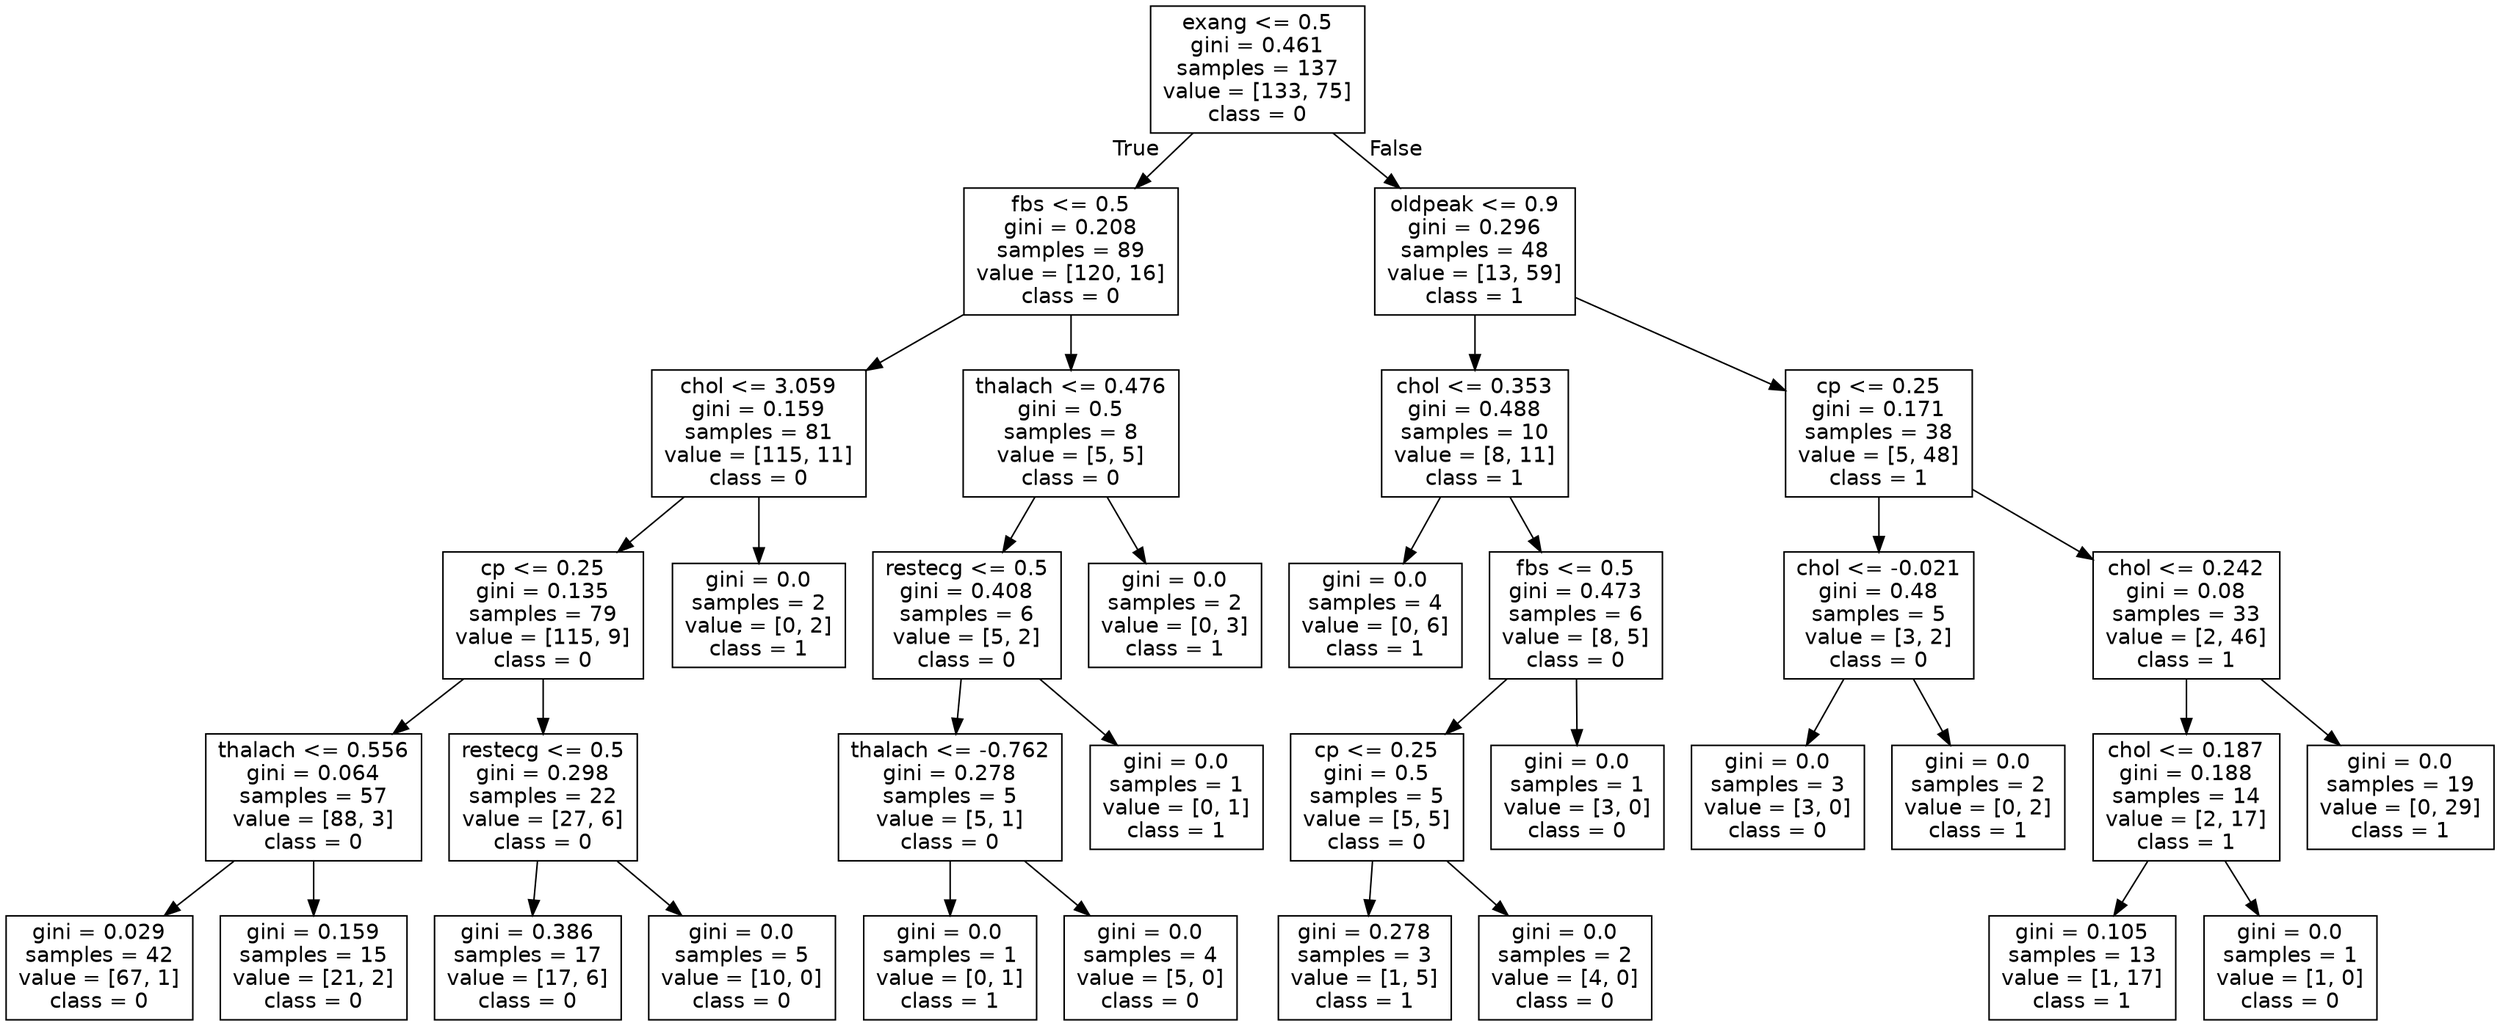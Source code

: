 digraph Tree {
node [shape=box, fontname="helvetica"] ;
edge [fontname="helvetica"] ;
0 [label="exang <= 0.5\ngini = 0.461\nsamples = 137\nvalue = [133, 75]\nclass = 0"] ;
1 [label="fbs <= 0.5\ngini = 0.208\nsamples = 89\nvalue = [120, 16]\nclass = 0"] ;
0 -> 1 [labeldistance=2.5, labelangle=45, headlabel="True"] ;
2 [label="chol <= 3.059\ngini = 0.159\nsamples = 81\nvalue = [115, 11]\nclass = 0"] ;
1 -> 2 ;
3 [label="cp <= 0.25\ngini = 0.135\nsamples = 79\nvalue = [115, 9]\nclass = 0"] ;
2 -> 3 ;
4 [label="thalach <= 0.556\ngini = 0.064\nsamples = 57\nvalue = [88, 3]\nclass = 0"] ;
3 -> 4 ;
5 [label="gini = 0.029\nsamples = 42\nvalue = [67, 1]\nclass = 0"] ;
4 -> 5 ;
6 [label="gini = 0.159\nsamples = 15\nvalue = [21, 2]\nclass = 0"] ;
4 -> 6 ;
7 [label="restecg <= 0.5\ngini = 0.298\nsamples = 22\nvalue = [27, 6]\nclass = 0"] ;
3 -> 7 ;
8 [label="gini = 0.386\nsamples = 17\nvalue = [17, 6]\nclass = 0"] ;
7 -> 8 ;
9 [label="gini = 0.0\nsamples = 5\nvalue = [10, 0]\nclass = 0"] ;
7 -> 9 ;
10 [label="gini = 0.0\nsamples = 2\nvalue = [0, 2]\nclass = 1"] ;
2 -> 10 ;
11 [label="thalach <= 0.476\ngini = 0.5\nsamples = 8\nvalue = [5, 5]\nclass = 0"] ;
1 -> 11 ;
12 [label="restecg <= 0.5\ngini = 0.408\nsamples = 6\nvalue = [5, 2]\nclass = 0"] ;
11 -> 12 ;
13 [label="thalach <= -0.762\ngini = 0.278\nsamples = 5\nvalue = [5, 1]\nclass = 0"] ;
12 -> 13 ;
14 [label="gini = 0.0\nsamples = 1\nvalue = [0, 1]\nclass = 1"] ;
13 -> 14 ;
15 [label="gini = 0.0\nsamples = 4\nvalue = [5, 0]\nclass = 0"] ;
13 -> 15 ;
16 [label="gini = 0.0\nsamples = 1\nvalue = [0, 1]\nclass = 1"] ;
12 -> 16 ;
17 [label="gini = 0.0\nsamples = 2\nvalue = [0, 3]\nclass = 1"] ;
11 -> 17 ;
18 [label="oldpeak <= 0.9\ngini = 0.296\nsamples = 48\nvalue = [13, 59]\nclass = 1"] ;
0 -> 18 [labeldistance=2.5, labelangle=-45, headlabel="False"] ;
19 [label="chol <= 0.353\ngini = 0.488\nsamples = 10\nvalue = [8, 11]\nclass = 1"] ;
18 -> 19 ;
20 [label="gini = 0.0\nsamples = 4\nvalue = [0, 6]\nclass = 1"] ;
19 -> 20 ;
21 [label="fbs <= 0.5\ngini = 0.473\nsamples = 6\nvalue = [8, 5]\nclass = 0"] ;
19 -> 21 ;
22 [label="cp <= 0.25\ngini = 0.5\nsamples = 5\nvalue = [5, 5]\nclass = 0"] ;
21 -> 22 ;
23 [label="gini = 0.278\nsamples = 3\nvalue = [1, 5]\nclass = 1"] ;
22 -> 23 ;
24 [label="gini = 0.0\nsamples = 2\nvalue = [4, 0]\nclass = 0"] ;
22 -> 24 ;
25 [label="gini = 0.0\nsamples = 1\nvalue = [3, 0]\nclass = 0"] ;
21 -> 25 ;
26 [label="cp <= 0.25\ngini = 0.171\nsamples = 38\nvalue = [5, 48]\nclass = 1"] ;
18 -> 26 ;
27 [label="chol <= -0.021\ngini = 0.48\nsamples = 5\nvalue = [3, 2]\nclass = 0"] ;
26 -> 27 ;
28 [label="gini = 0.0\nsamples = 3\nvalue = [3, 0]\nclass = 0"] ;
27 -> 28 ;
29 [label="gini = 0.0\nsamples = 2\nvalue = [0, 2]\nclass = 1"] ;
27 -> 29 ;
30 [label="chol <= 0.242\ngini = 0.08\nsamples = 33\nvalue = [2, 46]\nclass = 1"] ;
26 -> 30 ;
31 [label="chol <= 0.187\ngini = 0.188\nsamples = 14\nvalue = [2, 17]\nclass = 1"] ;
30 -> 31 ;
32 [label="gini = 0.105\nsamples = 13\nvalue = [1, 17]\nclass = 1"] ;
31 -> 32 ;
33 [label="gini = 0.0\nsamples = 1\nvalue = [1, 0]\nclass = 0"] ;
31 -> 33 ;
34 [label="gini = 0.0\nsamples = 19\nvalue = [0, 29]\nclass = 1"] ;
30 -> 34 ;
}